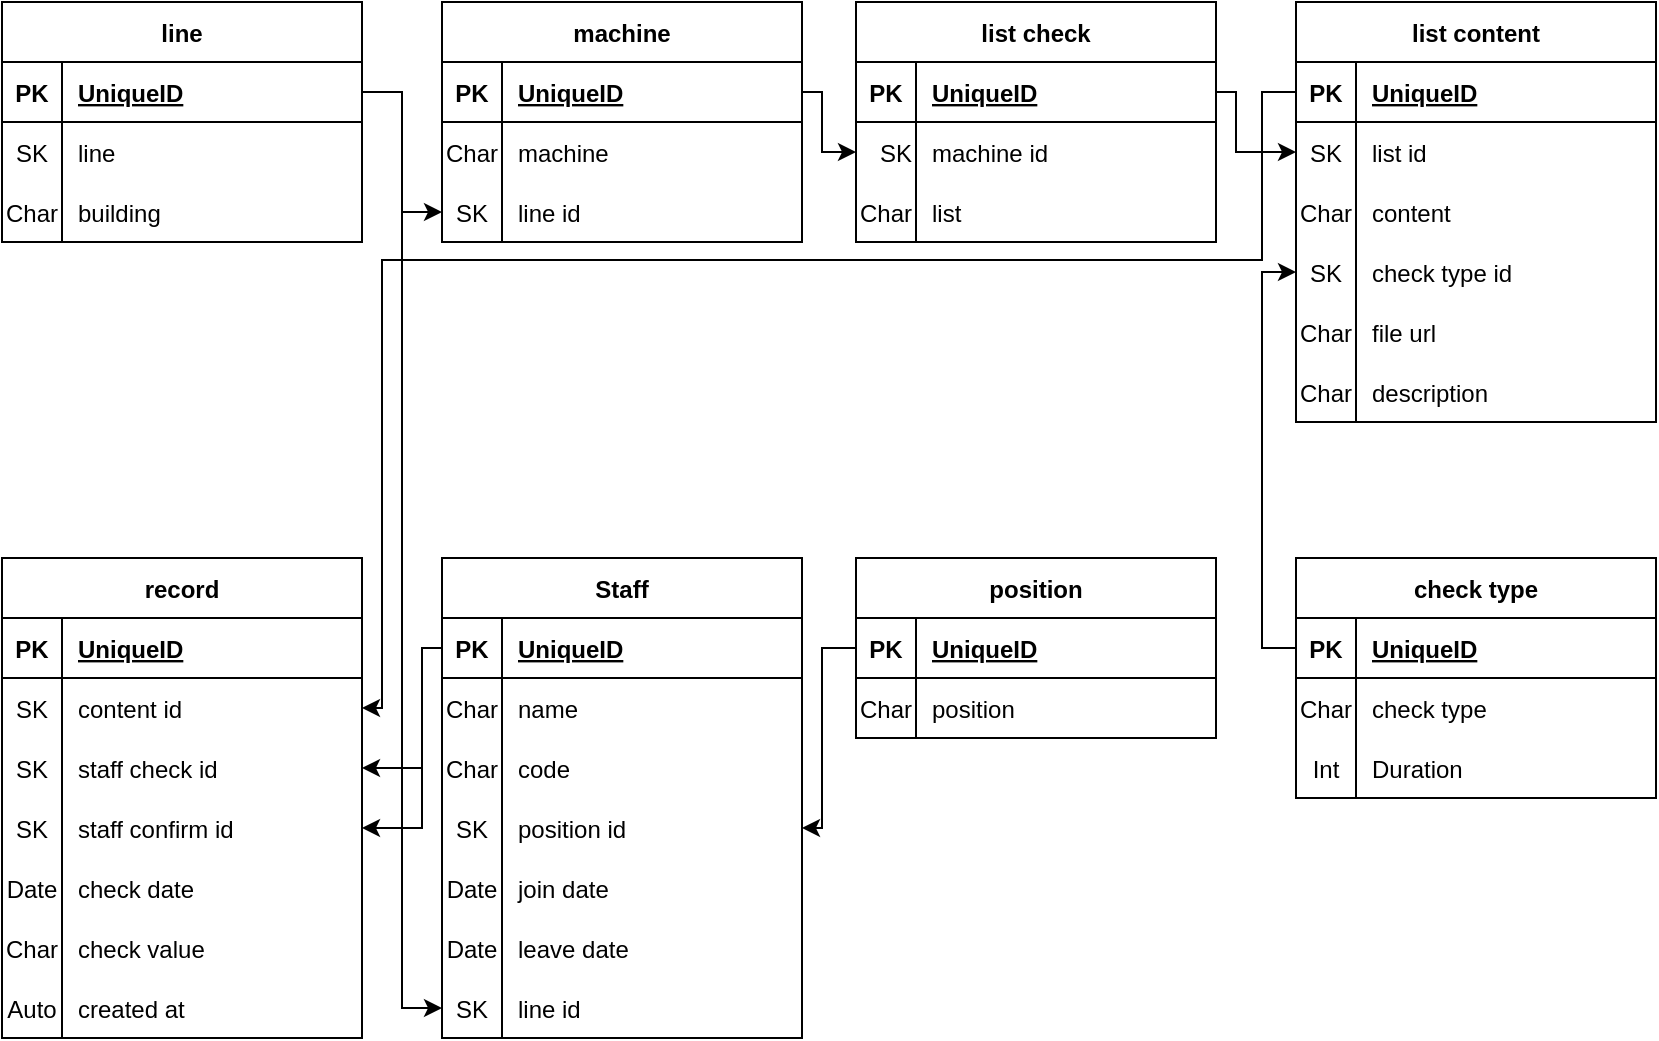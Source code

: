 <mxfile>
    <diagram id="Ev0WNCF3IKm8s9I9lzgw" name="Page-1">
        <mxGraphModel dx="917" dy="828" grid="1" gridSize="10" guides="1" tooltips="1" connect="1" arrows="1" fold="1" page="1" pageScale="1" pageWidth="827" pageHeight="1169" background="none" math="0" shadow="0">
            <root>
                <mxCell id="0"/>
                <mxCell id="1" parent="0"/>
                <mxCell id="_2Ecs154uM6czlzR4PsC-23" value="line" style="shape=table;startSize=30;container=1;collapsible=1;childLayout=tableLayout;fixedRows=1;rowLines=0;fontStyle=1;align=center;resizeLast=1;rounded=0;" parent="1" vertex="1">
                    <mxGeometry y="1" width="180" height="120" as="geometry"/>
                </mxCell>
                <mxCell id="_2Ecs154uM6czlzR4PsC-24" value="" style="shape=tableRow;horizontal=0;startSize=0;swimlaneHead=0;swimlaneBody=0;fillColor=none;collapsible=0;dropTarget=0;points=[[0,0.5],[1,0.5]];portConstraint=eastwest;top=0;left=0;right=0;bottom=1;rounded=0;" parent="_2Ecs154uM6czlzR4PsC-23" vertex="1">
                    <mxGeometry y="30" width="180" height="30" as="geometry"/>
                </mxCell>
                <mxCell id="_2Ecs154uM6czlzR4PsC-25" value="PK" style="shape=partialRectangle;connectable=0;fillColor=none;top=0;left=0;bottom=0;right=0;fontStyle=1;overflow=hidden;rounded=0;" parent="_2Ecs154uM6czlzR4PsC-24" vertex="1">
                    <mxGeometry width="30" height="30" as="geometry">
                        <mxRectangle width="30" height="30" as="alternateBounds"/>
                    </mxGeometry>
                </mxCell>
                <mxCell id="_2Ecs154uM6czlzR4PsC-26" value="UniqueID" style="shape=partialRectangle;connectable=0;fillColor=none;top=0;left=0;bottom=0;right=0;align=left;spacingLeft=6;fontStyle=5;overflow=hidden;rounded=0;" parent="_2Ecs154uM6czlzR4PsC-24" vertex="1">
                    <mxGeometry x="30" width="150" height="30" as="geometry">
                        <mxRectangle width="150" height="30" as="alternateBounds"/>
                    </mxGeometry>
                </mxCell>
                <mxCell id="_2Ecs154uM6czlzR4PsC-27" value="" style="shape=tableRow;horizontal=0;startSize=0;swimlaneHead=0;swimlaneBody=0;fillColor=none;collapsible=0;dropTarget=0;points=[[0,0.5],[1,0.5]];portConstraint=eastwest;top=0;left=0;right=0;bottom=0;rounded=0;" parent="_2Ecs154uM6czlzR4PsC-23" vertex="1">
                    <mxGeometry y="60" width="180" height="30" as="geometry"/>
                </mxCell>
                <mxCell id="_2Ecs154uM6czlzR4PsC-28" value="SK" style="shape=partialRectangle;connectable=0;fillColor=none;top=0;left=0;bottom=0;right=0;editable=1;overflow=hidden;rounded=0;" parent="_2Ecs154uM6czlzR4PsC-27" vertex="1">
                    <mxGeometry width="30" height="30" as="geometry">
                        <mxRectangle width="30" height="30" as="alternateBounds"/>
                    </mxGeometry>
                </mxCell>
                <mxCell id="_2Ecs154uM6czlzR4PsC-29" value="line" style="shape=partialRectangle;connectable=0;fillColor=none;top=0;left=0;bottom=0;right=0;align=left;spacingLeft=6;overflow=hidden;rounded=0;" parent="_2Ecs154uM6czlzR4PsC-27" vertex="1">
                    <mxGeometry x="30" width="150" height="30" as="geometry">
                        <mxRectangle width="150" height="30" as="alternateBounds"/>
                    </mxGeometry>
                </mxCell>
                <mxCell id="_2Ecs154uM6czlzR4PsC-30" value="" style="shape=tableRow;horizontal=0;startSize=0;swimlaneHead=0;swimlaneBody=0;fillColor=none;collapsible=0;dropTarget=0;points=[[0,0.5],[1,0.5]];portConstraint=eastwest;top=0;left=0;right=0;bottom=0;rounded=0;" parent="_2Ecs154uM6czlzR4PsC-23" vertex="1">
                    <mxGeometry y="90" width="180" height="30" as="geometry"/>
                </mxCell>
                <mxCell id="_2Ecs154uM6czlzR4PsC-31" value="Char" style="shape=partialRectangle;connectable=0;fillColor=none;top=0;left=0;bottom=0;right=0;editable=1;overflow=hidden;rounded=0;" parent="_2Ecs154uM6czlzR4PsC-30" vertex="1">
                    <mxGeometry width="30" height="30" as="geometry">
                        <mxRectangle width="30" height="30" as="alternateBounds"/>
                    </mxGeometry>
                </mxCell>
                <mxCell id="_2Ecs154uM6czlzR4PsC-32" value="building" style="shape=partialRectangle;connectable=0;fillColor=none;top=0;left=0;bottom=0;right=0;align=left;spacingLeft=6;overflow=hidden;rounded=0;" parent="_2Ecs154uM6czlzR4PsC-30" vertex="1">
                    <mxGeometry x="30" width="150" height="30" as="geometry">
                        <mxRectangle width="150" height="30" as="alternateBounds"/>
                    </mxGeometry>
                </mxCell>
                <mxCell id="_2Ecs154uM6czlzR4PsC-36" value="machine" style="shape=table;startSize=30;container=1;collapsible=1;childLayout=tableLayout;fixedRows=1;rowLines=0;fontStyle=1;align=center;resizeLast=1;rounded=0;" parent="1" vertex="1">
                    <mxGeometry x="220" y="1" width="180" height="120" as="geometry"/>
                </mxCell>
                <mxCell id="_2Ecs154uM6czlzR4PsC-37" value="" style="shape=tableRow;horizontal=0;startSize=0;swimlaneHead=0;swimlaneBody=0;fillColor=none;collapsible=0;dropTarget=0;points=[[0,0.5],[1,0.5]];portConstraint=eastwest;top=0;left=0;right=0;bottom=1;rounded=0;" parent="_2Ecs154uM6czlzR4PsC-36" vertex="1">
                    <mxGeometry y="30" width="180" height="30" as="geometry"/>
                </mxCell>
                <mxCell id="_2Ecs154uM6czlzR4PsC-38" value="PK" style="shape=partialRectangle;connectable=0;fillColor=none;top=0;left=0;bottom=0;right=0;fontStyle=1;overflow=hidden;rounded=0;" parent="_2Ecs154uM6czlzR4PsC-37" vertex="1">
                    <mxGeometry width="30" height="30" as="geometry">
                        <mxRectangle width="30" height="30" as="alternateBounds"/>
                    </mxGeometry>
                </mxCell>
                <mxCell id="_2Ecs154uM6czlzR4PsC-39" value="UniqueID" style="shape=partialRectangle;connectable=0;fillColor=none;top=0;left=0;bottom=0;right=0;align=left;spacingLeft=6;fontStyle=5;overflow=hidden;rounded=0;" parent="_2Ecs154uM6czlzR4PsC-37" vertex="1">
                    <mxGeometry x="30" width="150" height="30" as="geometry">
                        <mxRectangle width="150" height="30" as="alternateBounds"/>
                    </mxGeometry>
                </mxCell>
                <mxCell id="_2Ecs154uM6czlzR4PsC-40" value="" style="shape=tableRow;horizontal=0;startSize=0;swimlaneHead=0;swimlaneBody=0;fillColor=none;collapsible=0;dropTarget=0;points=[[0,0.5],[1,0.5]];portConstraint=eastwest;top=0;left=0;right=0;bottom=0;rounded=0;" parent="_2Ecs154uM6czlzR4PsC-36" vertex="1">
                    <mxGeometry y="60" width="180" height="30" as="geometry"/>
                </mxCell>
                <mxCell id="_2Ecs154uM6czlzR4PsC-41" value="Char" style="shape=partialRectangle;connectable=0;fillColor=none;top=0;left=0;bottom=0;right=0;editable=1;overflow=hidden;rounded=0;" parent="_2Ecs154uM6czlzR4PsC-40" vertex="1">
                    <mxGeometry width="30" height="30" as="geometry">
                        <mxRectangle width="30" height="30" as="alternateBounds"/>
                    </mxGeometry>
                </mxCell>
                <mxCell id="_2Ecs154uM6czlzR4PsC-42" value="machine" style="shape=partialRectangle;connectable=0;fillColor=none;top=0;left=0;bottom=0;right=0;align=left;spacingLeft=6;overflow=hidden;rounded=0;" parent="_2Ecs154uM6czlzR4PsC-40" vertex="1">
                    <mxGeometry x="30" width="150" height="30" as="geometry">
                        <mxRectangle width="150" height="30" as="alternateBounds"/>
                    </mxGeometry>
                </mxCell>
                <mxCell id="_2Ecs154uM6czlzR4PsC-43" value="" style="shape=tableRow;horizontal=0;startSize=0;swimlaneHead=0;swimlaneBody=0;fillColor=none;collapsible=0;dropTarget=0;points=[[0,0.5],[1,0.5]];portConstraint=eastwest;top=0;left=0;right=0;bottom=0;rounded=0;" parent="_2Ecs154uM6czlzR4PsC-36" vertex="1">
                    <mxGeometry y="90" width="180" height="30" as="geometry"/>
                </mxCell>
                <mxCell id="_2Ecs154uM6czlzR4PsC-44" value="SK" style="shape=partialRectangle;connectable=0;fillColor=none;top=0;left=0;bottom=0;right=0;editable=1;overflow=hidden;rounded=0;" parent="_2Ecs154uM6czlzR4PsC-43" vertex="1">
                    <mxGeometry width="30" height="30" as="geometry">
                        <mxRectangle width="30" height="30" as="alternateBounds"/>
                    </mxGeometry>
                </mxCell>
                <mxCell id="_2Ecs154uM6czlzR4PsC-45" value="line id" style="shape=partialRectangle;connectable=0;fillColor=none;top=0;left=0;bottom=0;right=0;align=left;spacingLeft=6;overflow=hidden;rounded=0;" parent="_2Ecs154uM6czlzR4PsC-43" vertex="1">
                    <mxGeometry x="30" width="150" height="30" as="geometry">
                        <mxRectangle width="150" height="30" as="alternateBounds"/>
                    </mxGeometry>
                </mxCell>
                <mxCell id="_2Ecs154uM6czlzR4PsC-46" value="list check" style="shape=table;startSize=30;container=1;collapsible=1;childLayout=tableLayout;fixedRows=1;rowLines=0;fontStyle=1;align=center;resizeLast=1;rounded=0;" parent="1" vertex="1">
                    <mxGeometry x="427" y="1" width="180" height="120" as="geometry"/>
                </mxCell>
                <mxCell id="_2Ecs154uM6czlzR4PsC-47" value="" style="shape=tableRow;horizontal=0;startSize=0;swimlaneHead=0;swimlaneBody=0;fillColor=none;collapsible=0;dropTarget=0;points=[[0,0.5],[1,0.5]];portConstraint=eastwest;top=0;left=0;right=0;bottom=1;rounded=0;" parent="_2Ecs154uM6czlzR4PsC-46" vertex="1">
                    <mxGeometry y="30" width="180" height="30" as="geometry"/>
                </mxCell>
                <mxCell id="_2Ecs154uM6czlzR4PsC-48" value="PK" style="shape=partialRectangle;connectable=0;fillColor=none;top=0;left=0;bottom=0;right=0;fontStyle=1;overflow=hidden;rounded=0;" parent="_2Ecs154uM6czlzR4PsC-47" vertex="1">
                    <mxGeometry width="30" height="30" as="geometry">
                        <mxRectangle width="30" height="30" as="alternateBounds"/>
                    </mxGeometry>
                </mxCell>
                <mxCell id="_2Ecs154uM6czlzR4PsC-49" value="UniqueID" style="shape=partialRectangle;connectable=0;fillColor=none;top=0;left=0;bottom=0;right=0;align=left;spacingLeft=6;fontStyle=5;overflow=hidden;rounded=0;" parent="_2Ecs154uM6czlzR4PsC-47" vertex="1">
                    <mxGeometry x="30" width="150" height="30" as="geometry">
                        <mxRectangle width="150" height="30" as="alternateBounds"/>
                    </mxGeometry>
                </mxCell>
                <mxCell id="_2Ecs154uM6czlzR4PsC-50" value="" style="shape=tableRow;horizontal=0;startSize=0;swimlaneHead=0;swimlaneBody=0;fillColor=none;collapsible=0;dropTarget=0;points=[[0,0.5],[1,0.5]];portConstraint=eastwest;top=0;left=0;right=0;bottom=0;rounded=0;" parent="_2Ecs154uM6czlzR4PsC-46" vertex="1">
                    <mxGeometry y="60" width="180" height="30" as="geometry"/>
                </mxCell>
                <mxCell id="_2Ecs154uM6czlzR4PsC-51" value="   SK" style="shape=partialRectangle;connectable=0;fillColor=none;top=0;left=0;bottom=0;right=0;editable=1;overflow=hidden;rounded=0;" parent="_2Ecs154uM6czlzR4PsC-50" vertex="1">
                    <mxGeometry width="30" height="30" as="geometry">
                        <mxRectangle width="30" height="30" as="alternateBounds"/>
                    </mxGeometry>
                </mxCell>
                <mxCell id="_2Ecs154uM6czlzR4PsC-52" value="machine id" style="shape=partialRectangle;connectable=0;fillColor=none;top=0;left=0;bottom=0;right=0;align=left;spacingLeft=6;overflow=hidden;rounded=0;" parent="_2Ecs154uM6czlzR4PsC-50" vertex="1">
                    <mxGeometry x="30" width="150" height="30" as="geometry">
                        <mxRectangle width="150" height="30" as="alternateBounds"/>
                    </mxGeometry>
                </mxCell>
                <mxCell id="_2Ecs154uM6czlzR4PsC-53" value="" style="shape=tableRow;horizontal=0;startSize=0;swimlaneHead=0;swimlaneBody=0;fillColor=none;collapsible=0;dropTarget=0;points=[[0,0.5],[1,0.5]];portConstraint=eastwest;top=0;left=0;right=0;bottom=0;rounded=0;" parent="_2Ecs154uM6czlzR4PsC-46" vertex="1">
                    <mxGeometry y="90" width="180" height="30" as="geometry"/>
                </mxCell>
                <mxCell id="_2Ecs154uM6czlzR4PsC-54" value="Char" style="shape=partialRectangle;connectable=0;fillColor=none;top=0;left=0;bottom=0;right=0;editable=1;overflow=hidden;rounded=0;" parent="_2Ecs154uM6czlzR4PsC-53" vertex="1">
                    <mxGeometry width="30" height="30" as="geometry">
                        <mxRectangle width="30" height="30" as="alternateBounds"/>
                    </mxGeometry>
                </mxCell>
                <mxCell id="_2Ecs154uM6czlzR4PsC-55" value="list" style="shape=partialRectangle;connectable=0;fillColor=none;top=0;left=0;bottom=0;right=0;align=left;spacingLeft=6;overflow=hidden;rounded=0;" parent="_2Ecs154uM6czlzR4PsC-53" vertex="1">
                    <mxGeometry x="30" width="150" height="30" as="geometry">
                        <mxRectangle width="150" height="30" as="alternateBounds"/>
                    </mxGeometry>
                </mxCell>
                <mxCell id="_2Ecs154uM6czlzR4PsC-56" value="list content" style="shape=table;startSize=30;container=1;collapsible=1;childLayout=tableLayout;fixedRows=1;rowLines=0;fontStyle=1;align=center;resizeLast=1;rounded=0;" parent="1" vertex="1">
                    <mxGeometry x="647" y="1" width="180" height="210" as="geometry"/>
                </mxCell>
                <mxCell id="_2Ecs154uM6czlzR4PsC-57" value="" style="shape=tableRow;horizontal=0;startSize=0;swimlaneHead=0;swimlaneBody=0;fillColor=none;collapsible=0;dropTarget=0;points=[[0,0.5],[1,0.5]];portConstraint=eastwest;top=0;left=0;right=0;bottom=1;rounded=0;" parent="_2Ecs154uM6czlzR4PsC-56" vertex="1">
                    <mxGeometry y="30" width="180" height="30" as="geometry"/>
                </mxCell>
                <mxCell id="_2Ecs154uM6czlzR4PsC-58" value="PK" style="shape=partialRectangle;connectable=0;fillColor=none;top=0;left=0;bottom=0;right=0;fontStyle=1;overflow=hidden;rounded=0;" parent="_2Ecs154uM6czlzR4PsC-57" vertex="1">
                    <mxGeometry width="30" height="30" as="geometry">
                        <mxRectangle width="30" height="30" as="alternateBounds"/>
                    </mxGeometry>
                </mxCell>
                <mxCell id="_2Ecs154uM6czlzR4PsC-59" value="UniqueID" style="shape=partialRectangle;connectable=0;fillColor=none;top=0;left=0;bottom=0;right=0;align=left;spacingLeft=6;fontStyle=5;overflow=hidden;rounded=0;" parent="_2Ecs154uM6czlzR4PsC-57" vertex="1">
                    <mxGeometry x="30" width="150" height="30" as="geometry">
                        <mxRectangle width="150" height="30" as="alternateBounds"/>
                    </mxGeometry>
                </mxCell>
                <mxCell id="_2Ecs154uM6czlzR4PsC-60" value="" style="shape=tableRow;horizontal=0;startSize=0;swimlaneHead=0;swimlaneBody=0;fillColor=none;collapsible=0;dropTarget=0;points=[[0,0.5],[1,0.5]];portConstraint=eastwest;top=0;left=0;right=0;bottom=0;rounded=0;" parent="_2Ecs154uM6czlzR4PsC-56" vertex="1">
                    <mxGeometry y="60" width="180" height="30" as="geometry"/>
                </mxCell>
                <mxCell id="_2Ecs154uM6czlzR4PsC-61" value="SK" style="shape=partialRectangle;connectable=0;fillColor=none;top=0;left=0;bottom=0;right=0;editable=1;overflow=hidden;rounded=0;" parent="_2Ecs154uM6czlzR4PsC-60" vertex="1">
                    <mxGeometry width="30" height="30" as="geometry">
                        <mxRectangle width="30" height="30" as="alternateBounds"/>
                    </mxGeometry>
                </mxCell>
                <mxCell id="_2Ecs154uM6czlzR4PsC-62" value="list id" style="shape=partialRectangle;connectable=0;fillColor=none;top=0;left=0;bottom=0;right=0;align=left;spacingLeft=6;overflow=hidden;rounded=0;" parent="_2Ecs154uM6czlzR4PsC-60" vertex="1">
                    <mxGeometry x="30" width="150" height="30" as="geometry">
                        <mxRectangle width="150" height="30" as="alternateBounds"/>
                    </mxGeometry>
                </mxCell>
                <mxCell id="_2Ecs154uM6czlzR4PsC-63" value="" style="shape=tableRow;horizontal=0;startSize=0;swimlaneHead=0;swimlaneBody=0;fillColor=none;collapsible=0;dropTarget=0;points=[[0,0.5],[1,0.5]];portConstraint=eastwest;top=0;left=0;right=0;bottom=0;rounded=0;" parent="_2Ecs154uM6czlzR4PsC-56" vertex="1">
                    <mxGeometry y="90" width="180" height="30" as="geometry"/>
                </mxCell>
                <mxCell id="_2Ecs154uM6czlzR4PsC-64" value="Char" style="shape=partialRectangle;connectable=0;fillColor=none;top=0;left=0;bottom=0;right=0;editable=1;overflow=hidden;rounded=0;" parent="_2Ecs154uM6czlzR4PsC-63" vertex="1">
                    <mxGeometry width="30" height="30" as="geometry">
                        <mxRectangle width="30" height="30" as="alternateBounds"/>
                    </mxGeometry>
                </mxCell>
                <mxCell id="_2Ecs154uM6czlzR4PsC-65" value="content" style="shape=partialRectangle;connectable=0;fillColor=none;top=0;left=0;bottom=0;right=0;align=left;spacingLeft=6;overflow=hidden;rounded=0;" parent="_2Ecs154uM6czlzR4PsC-63" vertex="1">
                    <mxGeometry x="30" width="150" height="30" as="geometry">
                        <mxRectangle width="150" height="30" as="alternateBounds"/>
                    </mxGeometry>
                </mxCell>
                <mxCell id="_2Ecs154uM6czlzR4PsC-69" value="" style="shape=tableRow;horizontal=0;startSize=0;swimlaneHead=0;swimlaneBody=0;fillColor=none;collapsible=0;dropTarget=0;points=[[0,0.5],[1,0.5]];portConstraint=eastwest;top=0;left=0;right=0;bottom=0;rounded=0;" parent="_2Ecs154uM6czlzR4PsC-56" vertex="1">
                    <mxGeometry y="120" width="180" height="30" as="geometry"/>
                </mxCell>
                <mxCell id="_2Ecs154uM6czlzR4PsC-70" value="SK" style="shape=partialRectangle;connectable=0;fillColor=none;top=0;left=0;bottom=0;right=0;editable=1;overflow=hidden;rounded=0;" parent="_2Ecs154uM6czlzR4PsC-69" vertex="1">
                    <mxGeometry width="30" height="30" as="geometry">
                        <mxRectangle width="30" height="30" as="alternateBounds"/>
                    </mxGeometry>
                </mxCell>
                <mxCell id="_2Ecs154uM6czlzR4PsC-71" value="check type id" style="shape=partialRectangle;connectable=0;fillColor=none;top=0;left=0;bottom=0;right=0;align=left;spacingLeft=6;overflow=hidden;rounded=0;" parent="_2Ecs154uM6czlzR4PsC-69" vertex="1">
                    <mxGeometry x="30" width="150" height="30" as="geometry">
                        <mxRectangle width="150" height="30" as="alternateBounds"/>
                    </mxGeometry>
                </mxCell>
                <mxCell id="lDiHw8r7D9L2y-tsemtf-1" value="" style="shape=tableRow;horizontal=0;startSize=0;swimlaneHead=0;swimlaneBody=0;fillColor=none;collapsible=0;dropTarget=0;points=[[0,0.5],[1,0.5]];portConstraint=eastwest;top=0;left=0;right=0;bottom=0;rounded=0;" parent="_2Ecs154uM6czlzR4PsC-56" vertex="1">
                    <mxGeometry y="150" width="180" height="30" as="geometry"/>
                </mxCell>
                <mxCell id="lDiHw8r7D9L2y-tsemtf-2" value="Char" style="shape=partialRectangle;connectable=0;fillColor=none;top=0;left=0;bottom=0;right=0;editable=1;overflow=hidden;rounded=0;" parent="lDiHw8r7D9L2y-tsemtf-1" vertex="1">
                    <mxGeometry width="30" height="30" as="geometry">
                        <mxRectangle width="30" height="30" as="alternateBounds"/>
                    </mxGeometry>
                </mxCell>
                <mxCell id="lDiHw8r7D9L2y-tsemtf-3" value="file url" style="shape=partialRectangle;connectable=0;fillColor=none;top=0;left=0;bottom=0;right=0;align=left;spacingLeft=6;overflow=hidden;rounded=0;" parent="lDiHw8r7D9L2y-tsemtf-1" vertex="1">
                    <mxGeometry x="30" width="150" height="30" as="geometry">
                        <mxRectangle width="150" height="30" as="alternateBounds"/>
                    </mxGeometry>
                </mxCell>
                <mxCell id="lDiHw8r7D9L2y-tsemtf-4" value="" style="shape=tableRow;horizontal=0;startSize=0;swimlaneHead=0;swimlaneBody=0;fillColor=none;collapsible=0;dropTarget=0;points=[[0,0.5],[1,0.5]];portConstraint=eastwest;top=0;left=0;right=0;bottom=0;rounded=0;" parent="_2Ecs154uM6czlzR4PsC-56" vertex="1">
                    <mxGeometry y="180" width="180" height="30" as="geometry"/>
                </mxCell>
                <mxCell id="lDiHw8r7D9L2y-tsemtf-5" value="Char" style="shape=partialRectangle;connectable=0;fillColor=none;top=0;left=0;bottom=0;right=0;editable=1;overflow=hidden;rounded=0;" parent="lDiHw8r7D9L2y-tsemtf-4" vertex="1">
                    <mxGeometry width="30" height="30" as="geometry">
                        <mxRectangle width="30" height="30" as="alternateBounds"/>
                    </mxGeometry>
                </mxCell>
                <mxCell id="lDiHw8r7D9L2y-tsemtf-6" value="description" style="shape=partialRectangle;connectable=0;fillColor=none;top=0;left=0;bottom=0;right=0;align=left;spacingLeft=6;overflow=hidden;rounded=0;" parent="lDiHw8r7D9L2y-tsemtf-4" vertex="1">
                    <mxGeometry x="30" width="150" height="30" as="geometry">
                        <mxRectangle width="150" height="30" as="alternateBounds"/>
                    </mxGeometry>
                </mxCell>
                <mxCell id="_2Ecs154uM6czlzR4PsC-72" value="record" style="shape=table;startSize=30;container=1;collapsible=1;childLayout=tableLayout;fixedRows=1;rowLines=0;fontStyle=1;align=center;resizeLast=1;rounded=0;" parent="1" vertex="1">
                    <mxGeometry y="279" width="180" height="240" as="geometry"/>
                </mxCell>
                <mxCell id="_2Ecs154uM6czlzR4PsC-73" value="" style="shape=tableRow;horizontal=0;startSize=0;swimlaneHead=0;swimlaneBody=0;fillColor=none;collapsible=0;dropTarget=0;points=[[0,0.5],[1,0.5]];portConstraint=eastwest;top=0;left=0;right=0;bottom=1;rounded=0;" parent="_2Ecs154uM6czlzR4PsC-72" vertex="1">
                    <mxGeometry y="30" width="180" height="30" as="geometry"/>
                </mxCell>
                <mxCell id="_2Ecs154uM6czlzR4PsC-74" value="PK" style="shape=partialRectangle;connectable=0;fillColor=none;top=0;left=0;bottom=0;right=0;fontStyle=1;overflow=hidden;rounded=0;" parent="_2Ecs154uM6czlzR4PsC-73" vertex="1">
                    <mxGeometry width="30" height="30" as="geometry">
                        <mxRectangle width="30" height="30" as="alternateBounds"/>
                    </mxGeometry>
                </mxCell>
                <mxCell id="_2Ecs154uM6czlzR4PsC-75" value="UniqueID" style="shape=partialRectangle;connectable=0;fillColor=none;top=0;left=0;bottom=0;right=0;align=left;spacingLeft=6;fontStyle=5;overflow=hidden;rounded=0;" parent="_2Ecs154uM6czlzR4PsC-73" vertex="1">
                    <mxGeometry x="30" width="150" height="30" as="geometry">
                        <mxRectangle width="150" height="30" as="alternateBounds"/>
                    </mxGeometry>
                </mxCell>
                <mxCell id="_2Ecs154uM6czlzR4PsC-76" value="" style="shape=tableRow;horizontal=0;startSize=0;swimlaneHead=0;swimlaneBody=0;fillColor=none;collapsible=0;dropTarget=0;points=[[0,0.5],[1,0.5]];portConstraint=eastwest;top=0;left=0;right=0;bottom=0;rounded=0;" parent="_2Ecs154uM6czlzR4PsC-72" vertex="1">
                    <mxGeometry y="60" width="180" height="30" as="geometry"/>
                </mxCell>
                <mxCell id="_2Ecs154uM6czlzR4PsC-77" value="SK" style="shape=partialRectangle;connectable=0;fillColor=none;top=0;left=0;bottom=0;right=0;editable=1;overflow=hidden;rounded=0;" parent="_2Ecs154uM6czlzR4PsC-76" vertex="1">
                    <mxGeometry width="30" height="30" as="geometry">
                        <mxRectangle width="30" height="30" as="alternateBounds"/>
                    </mxGeometry>
                </mxCell>
                <mxCell id="_2Ecs154uM6czlzR4PsC-78" value="content id" style="shape=partialRectangle;connectable=0;fillColor=none;top=0;left=0;bottom=0;right=0;align=left;spacingLeft=6;overflow=hidden;rounded=0;" parent="_2Ecs154uM6czlzR4PsC-76" vertex="1">
                    <mxGeometry x="30" width="150" height="30" as="geometry">
                        <mxRectangle width="150" height="30" as="alternateBounds"/>
                    </mxGeometry>
                </mxCell>
                <mxCell id="_2Ecs154uM6czlzR4PsC-79" value="" style="shape=tableRow;horizontal=0;startSize=0;swimlaneHead=0;swimlaneBody=0;fillColor=none;collapsible=0;dropTarget=0;points=[[0,0.5],[1,0.5]];portConstraint=eastwest;top=0;left=0;right=0;bottom=0;rounded=0;" parent="_2Ecs154uM6czlzR4PsC-72" vertex="1">
                    <mxGeometry y="90" width="180" height="30" as="geometry"/>
                </mxCell>
                <mxCell id="_2Ecs154uM6czlzR4PsC-80" value="SK" style="shape=partialRectangle;connectable=0;fillColor=none;top=0;left=0;bottom=0;right=0;editable=1;overflow=hidden;rounded=0;" parent="_2Ecs154uM6czlzR4PsC-79" vertex="1">
                    <mxGeometry width="30" height="30" as="geometry">
                        <mxRectangle width="30" height="30" as="alternateBounds"/>
                    </mxGeometry>
                </mxCell>
                <mxCell id="_2Ecs154uM6czlzR4PsC-81" value="staff check id" style="shape=partialRectangle;connectable=0;fillColor=none;top=0;left=0;bottom=0;right=0;align=left;spacingLeft=6;overflow=hidden;rounded=0;" parent="_2Ecs154uM6czlzR4PsC-79" vertex="1">
                    <mxGeometry x="30" width="150" height="30" as="geometry">
                        <mxRectangle width="150" height="30" as="alternateBounds"/>
                    </mxGeometry>
                </mxCell>
                <mxCell id="_2Ecs154uM6czlzR4PsC-82" value="" style="shape=tableRow;horizontal=0;startSize=0;swimlaneHead=0;swimlaneBody=0;fillColor=none;collapsible=0;dropTarget=0;points=[[0,0.5],[1,0.5]];portConstraint=eastwest;top=0;left=0;right=0;bottom=0;rounded=0;" parent="_2Ecs154uM6czlzR4PsC-72" vertex="1">
                    <mxGeometry y="120" width="180" height="30" as="geometry"/>
                </mxCell>
                <mxCell id="_2Ecs154uM6czlzR4PsC-83" value="SK" style="shape=partialRectangle;connectable=0;fillColor=none;top=0;left=0;bottom=0;right=0;editable=1;overflow=hidden;rounded=0;" parent="_2Ecs154uM6czlzR4PsC-82" vertex="1">
                    <mxGeometry width="30" height="30" as="geometry">
                        <mxRectangle width="30" height="30" as="alternateBounds"/>
                    </mxGeometry>
                </mxCell>
                <mxCell id="_2Ecs154uM6czlzR4PsC-84" value="staff confirm id" style="shape=partialRectangle;connectable=0;fillColor=none;top=0;left=0;bottom=0;right=0;align=left;spacingLeft=6;overflow=hidden;rounded=0;" parent="_2Ecs154uM6czlzR4PsC-82" vertex="1">
                    <mxGeometry x="30" width="150" height="30" as="geometry">
                        <mxRectangle width="150" height="30" as="alternateBounds"/>
                    </mxGeometry>
                </mxCell>
                <mxCell id="_2Ecs154uM6czlzR4PsC-91" value="" style="shape=tableRow;horizontal=0;startSize=0;swimlaneHead=0;swimlaneBody=0;fillColor=none;collapsible=0;dropTarget=0;points=[[0,0.5],[1,0.5]];portConstraint=eastwest;top=0;left=0;right=0;bottom=0;rounded=0;" parent="_2Ecs154uM6czlzR4PsC-72" vertex="1">
                    <mxGeometry y="150" width="180" height="30" as="geometry"/>
                </mxCell>
                <mxCell id="_2Ecs154uM6czlzR4PsC-92" value="Date" style="shape=partialRectangle;connectable=0;fillColor=none;top=0;left=0;bottom=0;right=0;editable=1;overflow=hidden;rounded=0;" parent="_2Ecs154uM6czlzR4PsC-91" vertex="1">
                    <mxGeometry width="30" height="30" as="geometry">
                        <mxRectangle width="30" height="30" as="alternateBounds"/>
                    </mxGeometry>
                </mxCell>
                <mxCell id="_2Ecs154uM6czlzR4PsC-93" value="check date" style="shape=partialRectangle;connectable=0;fillColor=none;top=0;left=0;bottom=0;right=0;align=left;spacingLeft=6;overflow=hidden;rounded=0;" parent="_2Ecs154uM6czlzR4PsC-91" vertex="1">
                    <mxGeometry x="30" width="150" height="30" as="geometry">
                        <mxRectangle width="150" height="30" as="alternateBounds"/>
                    </mxGeometry>
                </mxCell>
                <mxCell id="2SD9ZNdZj4F0sZAUb_Pm-61" value="" style="shape=tableRow;horizontal=0;startSize=0;swimlaneHead=0;swimlaneBody=0;fillColor=none;collapsible=0;dropTarget=0;points=[[0,0.5],[1,0.5]];portConstraint=eastwest;top=0;left=0;right=0;bottom=0;rounded=0;" parent="_2Ecs154uM6czlzR4PsC-72" vertex="1">
                    <mxGeometry y="180" width="180" height="30" as="geometry"/>
                </mxCell>
                <mxCell id="2SD9ZNdZj4F0sZAUb_Pm-62" value="Char" style="shape=partialRectangle;connectable=0;fillColor=none;top=0;left=0;bottom=0;right=0;editable=1;overflow=hidden;rounded=0;" parent="2SD9ZNdZj4F0sZAUb_Pm-61" vertex="1">
                    <mxGeometry width="30" height="30" as="geometry">
                        <mxRectangle width="30" height="30" as="alternateBounds"/>
                    </mxGeometry>
                </mxCell>
                <mxCell id="2SD9ZNdZj4F0sZAUb_Pm-63" value="check value" style="shape=partialRectangle;connectable=0;fillColor=none;top=0;left=0;bottom=0;right=0;align=left;spacingLeft=6;overflow=hidden;rounded=0;" parent="2SD9ZNdZj4F0sZAUb_Pm-61" vertex="1">
                    <mxGeometry x="30" width="150" height="30" as="geometry">
                        <mxRectangle width="150" height="30" as="alternateBounds"/>
                    </mxGeometry>
                </mxCell>
                <mxCell id="dlh7ymFN80G6ZpTlw3_Z-6" value="" style="shape=tableRow;horizontal=0;startSize=0;swimlaneHead=0;swimlaneBody=0;fillColor=none;collapsible=0;dropTarget=0;points=[[0,0.5],[1,0.5]];portConstraint=eastwest;top=0;left=0;right=0;bottom=0;rounded=0;" parent="_2Ecs154uM6czlzR4PsC-72" vertex="1">
                    <mxGeometry y="210" width="180" height="30" as="geometry"/>
                </mxCell>
                <mxCell id="dlh7ymFN80G6ZpTlw3_Z-7" value="Auto" style="shape=partialRectangle;connectable=0;fillColor=none;top=0;left=0;bottom=0;right=0;editable=1;overflow=hidden;rounded=0;" parent="dlh7ymFN80G6ZpTlw3_Z-6" vertex="1">
                    <mxGeometry width="30" height="30" as="geometry">
                        <mxRectangle width="30" height="30" as="alternateBounds"/>
                    </mxGeometry>
                </mxCell>
                <mxCell id="dlh7ymFN80G6ZpTlw3_Z-8" value="created at" style="shape=partialRectangle;connectable=0;fillColor=none;top=0;left=0;bottom=0;right=0;align=left;spacingLeft=6;overflow=hidden;rounded=0;" parent="dlh7ymFN80G6ZpTlw3_Z-6" vertex="1">
                    <mxGeometry x="30" width="150" height="30" as="geometry">
                        <mxRectangle width="150" height="30" as="alternateBounds"/>
                    </mxGeometry>
                </mxCell>
                <mxCell id="2SD9ZNdZj4F0sZAUb_Pm-1" value="Staff" style="shape=table;startSize=30;container=1;collapsible=1;childLayout=tableLayout;fixedRows=1;rowLines=0;fontStyle=1;align=center;resizeLast=1;rounded=0;" parent="1" vertex="1">
                    <mxGeometry x="220" y="279" width="180" height="240" as="geometry"/>
                </mxCell>
                <mxCell id="2SD9ZNdZj4F0sZAUb_Pm-2" value="" style="shape=tableRow;horizontal=0;startSize=0;swimlaneHead=0;swimlaneBody=0;fillColor=none;collapsible=0;dropTarget=0;points=[[0,0.5],[1,0.5]];portConstraint=eastwest;top=0;left=0;right=0;bottom=1;rounded=0;" parent="2SD9ZNdZj4F0sZAUb_Pm-1" vertex="1">
                    <mxGeometry y="30" width="180" height="30" as="geometry"/>
                </mxCell>
                <mxCell id="2SD9ZNdZj4F0sZAUb_Pm-3" value="PK" style="shape=partialRectangle;connectable=0;fillColor=none;top=0;left=0;bottom=0;right=0;fontStyle=1;overflow=hidden;rounded=0;" parent="2SD9ZNdZj4F0sZAUb_Pm-2" vertex="1">
                    <mxGeometry width="30" height="30" as="geometry">
                        <mxRectangle width="30" height="30" as="alternateBounds"/>
                    </mxGeometry>
                </mxCell>
                <mxCell id="2SD9ZNdZj4F0sZAUb_Pm-4" value="UniqueID" style="shape=partialRectangle;connectable=0;fillColor=none;top=0;left=0;bottom=0;right=0;align=left;spacingLeft=6;fontStyle=5;overflow=hidden;rounded=0;" parent="2SD9ZNdZj4F0sZAUb_Pm-2" vertex="1">
                    <mxGeometry x="30" width="150" height="30" as="geometry">
                        <mxRectangle width="150" height="30" as="alternateBounds"/>
                    </mxGeometry>
                </mxCell>
                <mxCell id="2SD9ZNdZj4F0sZAUb_Pm-5" value="" style="shape=tableRow;horizontal=0;startSize=0;swimlaneHead=0;swimlaneBody=0;fillColor=none;collapsible=0;dropTarget=0;points=[[0,0.5],[1,0.5]];portConstraint=eastwest;top=0;left=0;right=0;bottom=0;rounded=0;" parent="2SD9ZNdZj4F0sZAUb_Pm-1" vertex="1">
                    <mxGeometry y="60" width="180" height="30" as="geometry"/>
                </mxCell>
                <mxCell id="2SD9ZNdZj4F0sZAUb_Pm-6" value="Char" style="shape=partialRectangle;connectable=0;fillColor=none;top=0;left=0;bottom=0;right=0;editable=1;overflow=hidden;rounded=0;" parent="2SD9ZNdZj4F0sZAUb_Pm-5" vertex="1">
                    <mxGeometry width="30" height="30" as="geometry">
                        <mxRectangle width="30" height="30" as="alternateBounds"/>
                    </mxGeometry>
                </mxCell>
                <mxCell id="2SD9ZNdZj4F0sZAUb_Pm-7" value="name" style="shape=partialRectangle;connectable=0;fillColor=none;top=0;left=0;bottom=0;right=0;align=left;spacingLeft=6;overflow=hidden;rounded=0;" parent="2SD9ZNdZj4F0sZAUb_Pm-5" vertex="1">
                    <mxGeometry x="30" width="150" height="30" as="geometry">
                        <mxRectangle width="150" height="30" as="alternateBounds"/>
                    </mxGeometry>
                </mxCell>
                <mxCell id="2SD9ZNdZj4F0sZAUb_Pm-8" value="" style="shape=tableRow;horizontal=0;startSize=0;swimlaneHead=0;swimlaneBody=0;fillColor=none;collapsible=0;dropTarget=0;points=[[0,0.5],[1,0.5]];portConstraint=eastwest;top=0;left=0;right=0;bottom=0;rounded=0;" parent="2SD9ZNdZj4F0sZAUb_Pm-1" vertex="1">
                    <mxGeometry y="90" width="180" height="30" as="geometry"/>
                </mxCell>
                <mxCell id="2SD9ZNdZj4F0sZAUb_Pm-9" value="Char" style="shape=partialRectangle;connectable=0;fillColor=none;top=0;left=0;bottom=0;right=0;editable=1;overflow=hidden;rounded=0;" parent="2SD9ZNdZj4F0sZAUb_Pm-8" vertex="1">
                    <mxGeometry width="30" height="30" as="geometry">
                        <mxRectangle width="30" height="30" as="alternateBounds"/>
                    </mxGeometry>
                </mxCell>
                <mxCell id="2SD9ZNdZj4F0sZAUb_Pm-10" value="code" style="shape=partialRectangle;connectable=0;fillColor=none;top=0;left=0;bottom=0;right=0;align=left;spacingLeft=6;overflow=hidden;rounded=0;" parent="2SD9ZNdZj4F0sZAUb_Pm-8" vertex="1">
                    <mxGeometry x="30" width="150" height="30" as="geometry">
                        <mxRectangle width="150" height="30" as="alternateBounds"/>
                    </mxGeometry>
                </mxCell>
                <mxCell id="2SD9ZNdZj4F0sZAUb_Pm-11" value="" style="shape=tableRow;horizontal=0;startSize=0;swimlaneHead=0;swimlaneBody=0;fillColor=none;collapsible=0;dropTarget=0;points=[[0,0.5],[1,0.5]];portConstraint=eastwest;top=0;left=0;right=0;bottom=0;rounded=0;" parent="2SD9ZNdZj4F0sZAUb_Pm-1" vertex="1">
                    <mxGeometry y="120" width="180" height="30" as="geometry"/>
                </mxCell>
                <mxCell id="2SD9ZNdZj4F0sZAUb_Pm-12" value="SK" style="shape=partialRectangle;connectable=0;fillColor=none;top=0;left=0;bottom=0;right=0;editable=1;overflow=hidden;rounded=0;" parent="2SD9ZNdZj4F0sZAUb_Pm-11" vertex="1">
                    <mxGeometry width="30" height="30" as="geometry">
                        <mxRectangle width="30" height="30" as="alternateBounds"/>
                    </mxGeometry>
                </mxCell>
                <mxCell id="2SD9ZNdZj4F0sZAUb_Pm-13" value="position id" style="shape=partialRectangle;connectable=0;fillColor=none;top=0;left=0;bottom=0;right=0;align=left;spacingLeft=6;overflow=hidden;rounded=0;" parent="2SD9ZNdZj4F0sZAUb_Pm-11" vertex="1">
                    <mxGeometry x="30" width="150" height="30" as="geometry">
                        <mxRectangle width="150" height="30" as="alternateBounds"/>
                    </mxGeometry>
                </mxCell>
                <mxCell id="2SD9ZNdZj4F0sZAUb_Pm-14" value="" style="shape=tableRow;horizontal=0;startSize=0;swimlaneHead=0;swimlaneBody=0;fillColor=none;collapsible=0;dropTarget=0;points=[[0,0.5],[1,0.5]];portConstraint=eastwest;top=0;left=0;right=0;bottom=0;fontStyle=2;rounded=0;" parent="2SD9ZNdZj4F0sZAUb_Pm-1" vertex="1">
                    <mxGeometry y="150" width="180" height="30" as="geometry"/>
                </mxCell>
                <mxCell id="2SD9ZNdZj4F0sZAUb_Pm-15" value="Date" style="shape=partialRectangle;connectable=0;fillColor=none;top=0;left=0;bottom=0;right=0;editable=1;overflow=hidden;rounded=0;" parent="2SD9ZNdZj4F0sZAUb_Pm-14" vertex="1">
                    <mxGeometry width="30" height="30" as="geometry">
                        <mxRectangle width="30" height="30" as="alternateBounds"/>
                    </mxGeometry>
                </mxCell>
                <mxCell id="2SD9ZNdZj4F0sZAUb_Pm-16" value="join date" style="shape=partialRectangle;connectable=0;fillColor=none;top=0;left=0;bottom=0;right=0;align=left;spacingLeft=6;overflow=hidden;rounded=0;" parent="2SD9ZNdZj4F0sZAUb_Pm-14" vertex="1">
                    <mxGeometry x="30" width="150" height="30" as="geometry">
                        <mxRectangle width="150" height="30" as="alternateBounds"/>
                    </mxGeometry>
                </mxCell>
                <mxCell id="2SD9ZNdZj4F0sZAUb_Pm-36" value="" style="shape=tableRow;horizontal=0;startSize=0;swimlaneHead=0;swimlaneBody=0;fillColor=none;collapsible=0;dropTarget=0;points=[[0,0.5],[1,0.5]];portConstraint=eastwest;top=0;left=0;right=0;bottom=0;fontStyle=2;rounded=0;" parent="2SD9ZNdZj4F0sZAUb_Pm-1" vertex="1">
                    <mxGeometry y="180" width="180" height="30" as="geometry"/>
                </mxCell>
                <mxCell id="2SD9ZNdZj4F0sZAUb_Pm-37" value="Date" style="shape=partialRectangle;connectable=0;fillColor=none;top=0;left=0;bottom=0;right=0;editable=1;overflow=hidden;rounded=0;" parent="2SD9ZNdZj4F0sZAUb_Pm-36" vertex="1">
                    <mxGeometry width="30" height="30" as="geometry">
                        <mxRectangle width="30" height="30" as="alternateBounds"/>
                    </mxGeometry>
                </mxCell>
                <mxCell id="2SD9ZNdZj4F0sZAUb_Pm-38" value="leave date" style="shape=partialRectangle;connectable=0;fillColor=none;top=0;left=0;bottom=0;right=0;align=left;spacingLeft=6;overflow=hidden;rounded=0;" parent="2SD9ZNdZj4F0sZAUb_Pm-36" vertex="1">
                    <mxGeometry x="30" width="150" height="30" as="geometry">
                        <mxRectangle width="150" height="30" as="alternateBounds"/>
                    </mxGeometry>
                </mxCell>
                <mxCell id="dlh7ymFN80G6ZpTlw3_Z-1" value="" style="shape=tableRow;horizontal=0;startSize=0;swimlaneHead=0;swimlaneBody=0;fillColor=none;collapsible=0;dropTarget=0;points=[[0,0.5],[1,0.5]];portConstraint=eastwest;top=0;left=0;right=0;bottom=0;fontStyle=2;rounded=0;" parent="2SD9ZNdZj4F0sZAUb_Pm-1" vertex="1">
                    <mxGeometry y="210" width="180" height="30" as="geometry"/>
                </mxCell>
                <mxCell id="dlh7ymFN80G6ZpTlw3_Z-2" value="SK" style="shape=partialRectangle;connectable=0;fillColor=none;top=0;left=0;bottom=0;right=0;editable=1;overflow=hidden;rounded=0;" parent="dlh7ymFN80G6ZpTlw3_Z-1" vertex="1">
                    <mxGeometry width="30" height="30" as="geometry">
                        <mxRectangle width="30" height="30" as="alternateBounds"/>
                    </mxGeometry>
                </mxCell>
                <mxCell id="dlh7ymFN80G6ZpTlw3_Z-3" value="line id" style="shape=partialRectangle;connectable=0;fillColor=none;top=0;left=0;bottom=0;right=0;align=left;spacingLeft=6;overflow=hidden;rounded=0;" parent="dlh7ymFN80G6ZpTlw3_Z-1" vertex="1">
                    <mxGeometry x="30" width="150" height="30" as="geometry">
                        <mxRectangle width="150" height="30" as="alternateBounds"/>
                    </mxGeometry>
                </mxCell>
                <mxCell id="2SD9ZNdZj4F0sZAUb_Pm-39" value="position" style="shape=table;startSize=30;container=1;collapsible=1;childLayout=tableLayout;fixedRows=1;rowLines=0;fontStyle=1;align=center;resizeLast=1;rounded=0;" parent="1" vertex="1">
                    <mxGeometry x="427" y="279" width="180" height="90" as="geometry"/>
                </mxCell>
                <mxCell id="2SD9ZNdZj4F0sZAUb_Pm-40" value="" style="shape=tableRow;horizontal=0;startSize=0;swimlaneHead=0;swimlaneBody=0;fillColor=none;collapsible=0;dropTarget=0;points=[[0,0.5],[1,0.5]];portConstraint=eastwest;top=0;left=0;right=0;bottom=1;rounded=0;" parent="2SD9ZNdZj4F0sZAUb_Pm-39" vertex="1">
                    <mxGeometry y="30" width="180" height="30" as="geometry"/>
                </mxCell>
                <mxCell id="2SD9ZNdZj4F0sZAUb_Pm-41" value="PK" style="shape=partialRectangle;connectable=0;fillColor=none;top=0;left=0;bottom=0;right=0;fontStyle=1;overflow=hidden;rounded=0;" parent="2SD9ZNdZj4F0sZAUb_Pm-40" vertex="1">
                    <mxGeometry width="30" height="30" as="geometry">
                        <mxRectangle width="30" height="30" as="alternateBounds"/>
                    </mxGeometry>
                </mxCell>
                <mxCell id="2SD9ZNdZj4F0sZAUb_Pm-42" value="UniqueID" style="shape=partialRectangle;connectable=0;fillColor=none;top=0;left=0;bottom=0;right=0;align=left;spacingLeft=6;fontStyle=5;overflow=hidden;rounded=0;" parent="2SD9ZNdZj4F0sZAUb_Pm-40" vertex="1">
                    <mxGeometry x="30" width="150" height="30" as="geometry">
                        <mxRectangle width="150" height="30" as="alternateBounds"/>
                    </mxGeometry>
                </mxCell>
                <mxCell id="2SD9ZNdZj4F0sZAUb_Pm-43" value="" style="shape=tableRow;horizontal=0;startSize=0;swimlaneHead=0;swimlaneBody=0;fillColor=none;collapsible=0;dropTarget=0;points=[[0,0.5],[1,0.5]];portConstraint=eastwest;top=0;left=0;right=0;bottom=0;rounded=0;" parent="2SD9ZNdZj4F0sZAUb_Pm-39" vertex="1">
                    <mxGeometry y="60" width="180" height="30" as="geometry"/>
                </mxCell>
                <mxCell id="2SD9ZNdZj4F0sZAUb_Pm-44" value="Char" style="shape=partialRectangle;connectable=0;fillColor=none;top=0;left=0;bottom=0;right=0;editable=1;overflow=hidden;rounded=0;" parent="2SD9ZNdZj4F0sZAUb_Pm-43" vertex="1">
                    <mxGeometry width="30" height="30" as="geometry">
                        <mxRectangle width="30" height="30" as="alternateBounds"/>
                    </mxGeometry>
                </mxCell>
                <mxCell id="2SD9ZNdZj4F0sZAUb_Pm-45" value="position" style="shape=partialRectangle;connectable=0;fillColor=none;top=0;left=0;bottom=0;right=0;align=left;spacingLeft=6;overflow=hidden;rounded=0;" parent="2SD9ZNdZj4F0sZAUb_Pm-43" vertex="1">
                    <mxGeometry x="30" width="150" height="30" as="geometry">
                        <mxRectangle width="150" height="30" as="alternateBounds"/>
                    </mxGeometry>
                </mxCell>
                <mxCell id="2SD9ZNdZj4F0sZAUb_Pm-54" style="edgeStyle=orthogonalEdgeStyle;orthogonalLoop=1;jettySize=auto;html=1;exitX=1;exitY=0.5;exitDx=0;exitDy=0;entryX=0;entryY=0.5;entryDx=0;entryDy=0;rounded=0;" parent="1" source="_2Ecs154uM6czlzR4PsC-24" target="_2Ecs154uM6czlzR4PsC-43" edge="1">
                    <mxGeometry relative="1" as="geometry"/>
                </mxCell>
                <mxCell id="2SD9ZNdZj4F0sZAUb_Pm-55" style="edgeStyle=orthogonalEdgeStyle;orthogonalLoop=1;jettySize=auto;html=1;exitX=1;exitY=0.5;exitDx=0;exitDy=0;entryX=0;entryY=0.5;entryDx=0;entryDy=0;rounded=0;" parent="1" source="_2Ecs154uM6czlzR4PsC-37" target="_2Ecs154uM6czlzR4PsC-50" edge="1">
                    <mxGeometry relative="1" as="geometry">
                        <Array as="points">
                            <mxPoint x="410" y="46"/>
                            <mxPoint x="410" y="76"/>
                        </Array>
                    </mxGeometry>
                </mxCell>
                <mxCell id="2SD9ZNdZj4F0sZAUb_Pm-56" style="edgeStyle=orthogonalEdgeStyle;orthogonalLoop=1;jettySize=auto;html=1;exitX=1;exitY=0.5;exitDx=0;exitDy=0;entryX=0;entryY=0.5;entryDx=0;entryDy=0;rounded=0;" parent="1" source="_2Ecs154uM6czlzR4PsC-47" target="_2Ecs154uM6czlzR4PsC-60" edge="1">
                    <mxGeometry relative="1" as="geometry">
                        <Array as="points">
                            <mxPoint x="617" y="46"/>
                            <mxPoint x="617" y="76"/>
                        </Array>
                    </mxGeometry>
                </mxCell>
                <mxCell id="2SD9ZNdZj4F0sZAUb_Pm-57" style="edgeStyle=orthogonalEdgeStyle;orthogonalLoop=1;jettySize=auto;html=1;exitX=0;exitY=0.5;exitDx=0;exitDy=0;entryX=1;entryY=0.5;entryDx=0;entryDy=0;rounded=0;" parent="1" source="_2Ecs154uM6czlzR4PsC-57" target="_2Ecs154uM6czlzR4PsC-76" edge="1">
                    <mxGeometry relative="1" as="geometry">
                        <Array as="points">
                            <mxPoint x="630" y="46"/>
                            <mxPoint x="630" y="130"/>
                            <mxPoint x="190" y="130"/>
                            <mxPoint x="190" y="354"/>
                        </Array>
                    </mxGeometry>
                </mxCell>
                <mxCell id="2SD9ZNdZj4F0sZAUb_Pm-58" style="edgeStyle=orthogonalEdgeStyle;orthogonalLoop=1;jettySize=auto;html=1;exitX=0;exitY=0.5;exitDx=0;exitDy=0;entryX=1;entryY=0.5;entryDx=0;entryDy=0;rounded=0;" parent="1" source="2SD9ZNdZj4F0sZAUb_Pm-2" target="_2Ecs154uM6czlzR4PsC-79" edge="1">
                    <mxGeometry relative="1" as="geometry">
                        <Array as="points">
                            <mxPoint x="210" y="324"/>
                            <mxPoint x="210" y="384"/>
                        </Array>
                    </mxGeometry>
                </mxCell>
                <mxCell id="2SD9ZNdZj4F0sZAUb_Pm-59" style="edgeStyle=orthogonalEdgeStyle;orthogonalLoop=1;jettySize=auto;html=1;exitX=0;exitY=0.5;exitDx=0;exitDy=0;entryX=1;entryY=0.5;entryDx=0;entryDy=0;rounded=0;" parent="1" source="2SD9ZNdZj4F0sZAUb_Pm-40" target="2SD9ZNdZj4F0sZAUb_Pm-11" edge="1">
                    <mxGeometry relative="1" as="geometry">
                        <Array as="points">
                            <mxPoint x="410" y="324"/>
                            <mxPoint x="410" y="414"/>
                        </Array>
                    </mxGeometry>
                </mxCell>
                <mxCell id="2SD9ZNdZj4F0sZAUb_Pm-60" style="edgeStyle=orthogonalEdgeStyle;orthogonalLoop=1;jettySize=auto;html=1;exitX=0;exitY=0.5;exitDx=0;exitDy=0;entryX=1;entryY=0.5;entryDx=0;entryDy=0;rounded=0;" parent="1" source="2SD9ZNdZj4F0sZAUb_Pm-2" target="_2Ecs154uM6czlzR4PsC-82" edge="1">
                    <mxGeometry relative="1" as="geometry">
                        <Array as="points">
                            <mxPoint x="210" y="324"/>
                            <mxPoint x="210" y="414"/>
                        </Array>
                    </mxGeometry>
                </mxCell>
                <mxCell id="2SD9ZNdZj4F0sZAUb_Pm-64" value="check type" style="shape=table;startSize=30;container=1;collapsible=1;childLayout=tableLayout;fixedRows=1;rowLines=0;fontStyle=1;align=center;resizeLast=1;rounded=0;" parent="1" vertex="1">
                    <mxGeometry x="647" y="279" width="180" height="120" as="geometry"/>
                </mxCell>
                <mxCell id="2SD9ZNdZj4F0sZAUb_Pm-65" value="" style="shape=tableRow;horizontal=0;startSize=0;swimlaneHead=0;swimlaneBody=0;fillColor=none;collapsible=0;dropTarget=0;points=[[0,0.5],[1,0.5]];portConstraint=eastwest;top=0;left=0;right=0;bottom=1;rounded=0;" parent="2SD9ZNdZj4F0sZAUb_Pm-64" vertex="1">
                    <mxGeometry y="30" width="180" height="30" as="geometry"/>
                </mxCell>
                <mxCell id="2SD9ZNdZj4F0sZAUb_Pm-66" value="PK" style="shape=partialRectangle;connectable=0;fillColor=none;top=0;left=0;bottom=0;right=0;fontStyle=1;overflow=hidden;rounded=0;" parent="2SD9ZNdZj4F0sZAUb_Pm-65" vertex="1">
                    <mxGeometry width="30" height="30" as="geometry">
                        <mxRectangle width="30" height="30" as="alternateBounds"/>
                    </mxGeometry>
                </mxCell>
                <mxCell id="2SD9ZNdZj4F0sZAUb_Pm-67" value="UniqueID" style="shape=partialRectangle;connectable=0;fillColor=none;top=0;left=0;bottom=0;right=0;align=left;spacingLeft=6;fontStyle=5;overflow=hidden;rounded=0;" parent="2SD9ZNdZj4F0sZAUb_Pm-65" vertex="1">
                    <mxGeometry x="30" width="150" height="30" as="geometry">
                        <mxRectangle width="150" height="30" as="alternateBounds"/>
                    </mxGeometry>
                </mxCell>
                <mxCell id="2SD9ZNdZj4F0sZAUb_Pm-68" value="" style="shape=tableRow;horizontal=0;startSize=0;swimlaneHead=0;swimlaneBody=0;fillColor=none;collapsible=0;dropTarget=0;points=[[0,0.5],[1,0.5]];portConstraint=eastwest;top=0;left=0;right=0;bottom=0;rounded=0;" parent="2SD9ZNdZj4F0sZAUb_Pm-64" vertex="1">
                    <mxGeometry y="60" width="180" height="30" as="geometry"/>
                </mxCell>
                <mxCell id="2SD9ZNdZj4F0sZAUb_Pm-69" value="Char" style="shape=partialRectangle;connectable=0;fillColor=none;top=0;left=0;bottom=0;right=0;editable=1;overflow=hidden;rounded=0;" parent="2SD9ZNdZj4F0sZAUb_Pm-68" vertex="1">
                    <mxGeometry width="30" height="30" as="geometry">
                        <mxRectangle width="30" height="30" as="alternateBounds"/>
                    </mxGeometry>
                </mxCell>
                <mxCell id="2SD9ZNdZj4F0sZAUb_Pm-70" value="check type" style="shape=partialRectangle;connectable=0;fillColor=none;top=0;left=0;bottom=0;right=0;align=left;spacingLeft=6;overflow=hidden;rounded=0;" parent="2SD9ZNdZj4F0sZAUb_Pm-68" vertex="1">
                    <mxGeometry x="30" width="150" height="30" as="geometry">
                        <mxRectangle width="150" height="30" as="alternateBounds"/>
                    </mxGeometry>
                </mxCell>
                <mxCell id="2SD9ZNdZj4F0sZAUb_Pm-72" value="" style="shape=tableRow;horizontal=0;startSize=0;swimlaneHead=0;swimlaneBody=0;fillColor=none;collapsible=0;dropTarget=0;points=[[0,0.5],[1,0.5]];portConstraint=eastwest;top=0;left=0;right=0;bottom=0;rounded=0;" parent="2SD9ZNdZj4F0sZAUb_Pm-64" vertex="1">
                    <mxGeometry y="90" width="180" height="30" as="geometry"/>
                </mxCell>
                <mxCell id="2SD9ZNdZj4F0sZAUb_Pm-73" value="Int" style="shape=partialRectangle;connectable=0;fillColor=none;top=0;left=0;bottom=0;right=0;editable=1;overflow=hidden;rounded=0;" parent="2SD9ZNdZj4F0sZAUb_Pm-72" vertex="1">
                    <mxGeometry width="30" height="30" as="geometry">
                        <mxRectangle width="30" height="30" as="alternateBounds"/>
                    </mxGeometry>
                </mxCell>
                <mxCell id="2SD9ZNdZj4F0sZAUb_Pm-74" value="Duration" style="shape=partialRectangle;connectable=0;fillColor=none;top=0;left=0;bottom=0;right=0;align=left;spacingLeft=6;overflow=hidden;rounded=0;" parent="2SD9ZNdZj4F0sZAUb_Pm-72" vertex="1">
                    <mxGeometry x="30" width="150" height="30" as="geometry">
                        <mxRectangle width="150" height="30" as="alternateBounds"/>
                    </mxGeometry>
                </mxCell>
                <mxCell id="2SD9ZNdZj4F0sZAUb_Pm-71" style="edgeStyle=orthogonalEdgeStyle;orthogonalLoop=1;jettySize=auto;html=1;exitX=0;exitY=0.5;exitDx=0;exitDy=0;entryX=0;entryY=0.5;entryDx=0;entryDy=0;rounded=0;" parent="1" source="2SD9ZNdZj4F0sZAUb_Pm-65" target="_2Ecs154uM6czlzR4PsC-69" edge="1">
                    <mxGeometry relative="1" as="geometry">
                        <Array as="points">
                            <mxPoint x="630" y="324"/>
                            <mxPoint x="630" y="136"/>
                        </Array>
                    </mxGeometry>
                </mxCell>
                <mxCell id="dlh7ymFN80G6ZpTlw3_Z-5" style="edgeStyle=orthogonalEdgeStyle;orthogonalLoop=1;jettySize=auto;html=1;exitX=1;exitY=0.5;exitDx=0;exitDy=0;entryX=0;entryY=0.5;entryDx=0;entryDy=0;rounded=0;" parent="1" source="_2Ecs154uM6czlzR4PsC-24" target="dlh7ymFN80G6ZpTlw3_Z-1" edge="1">
                    <mxGeometry relative="1" as="geometry"/>
                </mxCell>
            </root>
        </mxGraphModel>
    </diagram>
</mxfile>